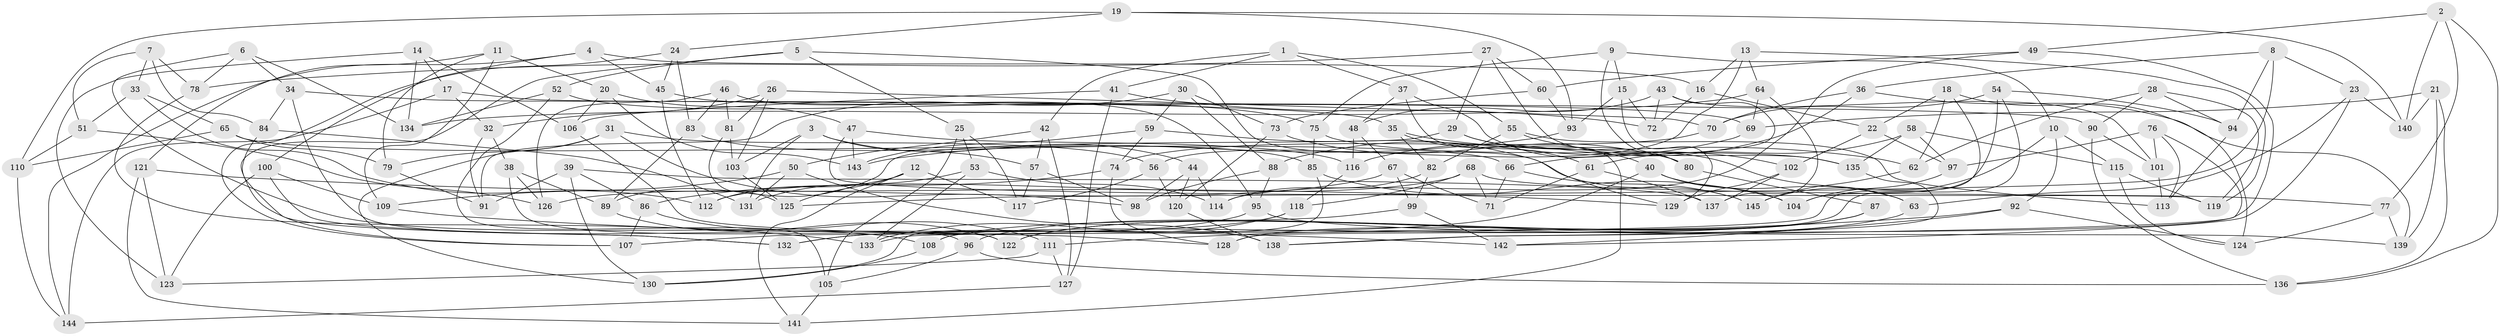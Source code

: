 // Generated by graph-tools (version 1.1) at 2025/02/03/09/25 03:02:53]
// undirected, 145 vertices, 290 edges
graph export_dot {
graph [start="1"]
  node [color=gray90,style=filled];
  1;
  2;
  3;
  4;
  5;
  6;
  7;
  8;
  9;
  10;
  11;
  12;
  13;
  14;
  15;
  16;
  17;
  18;
  19;
  20;
  21;
  22;
  23;
  24;
  25;
  26;
  27;
  28;
  29;
  30;
  31;
  32;
  33;
  34;
  35;
  36;
  37;
  38;
  39;
  40;
  41;
  42;
  43;
  44;
  45;
  46;
  47;
  48;
  49;
  50;
  51;
  52;
  53;
  54;
  55;
  56;
  57;
  58;
  59;
  60;
  61;
  62;
  63;
  64;
  65;
  66;
  67;
  68;
  69;
  70;
  71;
  72;
  73;
  74;
  75;
  76;
  77;
  78;
  79;
  80;
  81;
  82;
  83;
  84;
  85;
  86;
  87;
  88;
  89;
  90;
  91;
  92;
  93;
  94;
  95;
  96;
  97;
  98;
  99;
  100;
  101;
  102;
  103;
  104;
  105;
  106;
  107;
  108;
  109;
  110;
  111;
  112;
  113;
  114;
  115;
  116;
  117;
  118;
  119;
  120;
  121;
  122;
  123;
  124;
  125;
  126;
  127;
  128;
  129;
  130;
  131;
  132;
  133;
  134;
  135;
  136;
  137;
  138;
  139;
  140;
  141;
  142;
  143;
  144;
  145;
  1 -- 55;
  1 -- 41;
  1 -- 42;
  1 -- 37;
  2 -- 77;
  2 -- 49;
  2 -- 136;
  2 -- 140;
  3 -- 131;
  3 -- 44;
  3 -- 57;
  3 -- 103;
  4 -- 45;
  4 -- 16;
  4 -- 144;
  4 -- 100;
  5 -- 25;
  5 -- 52;
  5 -- 129;
  5 -- 107;
  6 -- 134;
  6 -- 34;
  6 -- 108;
  6 -- 78;
  7 -- 51;
  7 -- 33;
  7 -- 84;
  7 -- 78;
  8 -- 23;
  8 -- 94;
  8 -- 36;
  8 -- 125;
  9 -- 15;
  9 -- 75;
  9 -- 80;
  9 -- 10;
  10 -- 145;
  10 -- 92;
  10 -- 115;
  11 -- 20;
  11 -- 121;
  11 -- 109;
  11 -- 79;
  12 -- 141;
  12 -- 117;
  12 -- 125;
  12 -- 112;
  13 -- 64;
  13 -- 56;
  13 -- 119;
  13 -- 16;
  14 -- 17;
  14 -- 106;
  14 -- 134;
  14 -- 123;
  15 -- 72;
  15 -- 93;
  15 -- 129;
  16 -- 72;
  16 -- 22;
  17 -- 144;
  17 -- 32;
  17 -- 90;
  18 -- 124;
  18 -- 22;
  18 -- 62;
  18 -- 133;
  19 -- 93;
  19 -- 140;
  19 -- 110;
  19 -- 24;
  20 -- 47;
  20 -- 143;
  20 -- 106;
  21 -- 69;
  21 -- 136;
  21 -- 139;
  21 -- 140;
  22 -- 97;
  22 -- 102;
  23 -- 140;
  23 -- 142;
  23 -- 63;
  24 -- 45;
  24 -- 107;
  24 -- 83;
  25 -- 53;
  25 -- 105;
  25 -- 117;
  26 -- 32;
  26 -- 81;
  26 -- 70;
  26 -- 103;
  27 -- 78;
  27 -- 29;
  27 -- 135;
  27 -- 60;
  28 -- 90;
  28 -- 62;
  28 -- 94;
  28 -- 119;
  29 -- 40;
  29 -- 80;
  29 -- 89;
  30 -- 59;
  30 -- 91;
  30 -- 73;
  30 -- 88;
  31 -- 56;
  31 -- 79;
  31 -- 130;
  31 -- 98;
  32 -- 38;
  32 -- 91;
  33 -- 112;
  33 -- 65;
  33 -- 51;
  34 -- 84;
  34 -- 35;
  34 -- 96;
  35 -- 62;
  35 -- 82;
  35 -- 61;
  36 -- 139;
  36 -- 116;
  36 -- 70;
  37 -- 48;
  37 -- 141;
  37 -- 63;
  38 -- 122;
  38 -- 89;
  38 -- 126;
  39 -- 130;
  39 -- 137;
  39 -- 91;
  39 -- 86;
  40 -- 104;
  40 -- 132;
  40 -- 63;
  41 -- 72;
  41 -- 127;
  41 -- 106;
  42 -- 57;
  42 -- 127;
  42 -- 50;
  43 -- 66;
  43 -- 48;
  43 -- 101;
  43 -- 72;
  44 -- 114;
  44 -- 120;
  44 -- 98;
  45 -- 112;
  45 -- 69;
  46 -- 95;
  46 -- 126;
  46 -- 81;
  46 -- 83;
  47 -- 119;
  47 -- 116;
  47 -- 143;
  48 -- 67;
  48 -- 116;
  49 -- 60;
  49 -- 114;
  49 -- 128;
  50 -- 109;
  50 -- 138;
  50 -- 131;
  51 -- 126;
  51 -- 110;
  52 -- 105;
  52 -- 75;
  52 -- 134;
  53 -- 133;
  53 -- 114;
  53 -- 131;
  54 -- 70;
  54 -- 104;
  54 -- 94;
  54 -- 108;
  55 -- 82;
  55 -- 113;
  55 -- 102;
  56 -- 117;
  56 -- 120;
  57 -- 117;
  57 -- 98;
  58 -- 97;
  58 -- 115;
  58 -- 135;
  58 -- 61;
  59 -- 145;
  59 -- 143;
  59 -- 74;
  60 -- 93;
  60 -- 73;
  61 -- 71;
  61 -- 137;
  62 -- 145;
  63 -- 122;
  64 -- 137;
  64 -- 69;
  64 -- 134;
  65 -- 79;
  65 -- 110;
  65 -- 66;
  66 -- 71;
  66 -- 145;
  67 -- 99;
  67 -- 126;
  67 -- 71;
  68 -- 112;
  68 -- 118;
  68 -- 77;
  68 -- 71;
  69 -- 88;
  70 -- 74;
  73 -- 80;
  73 -- 120;
  74 -- 128;
  74 -- 86;
  75 -- 85;
  75 -- 135;
  76 -- 101;
  76 -- 113;
  76 -- 138;
  76 -- 97;
  77 -- 139;
  77 -- 124;
  78 -- 133;
  79 -- 91;
  80 -- 87;
  81 -- 125;
  81 -- 103;
  82 -- 114;
  82 -- 99;
  83 -- 85;
  83 -- 89;
  84 -- 131;
  84 -- 132;
  85 -- 104;
  85 -- 130;
  86 -- 111;
  86 -- 107;
  87 -- 122;
  87 -- 128;
  87 -- 96;
  88 -- 98;
  88 -- 95;
  89 -- 122;
  90 -- 136;
  90 -- 101;
  92 -- 124;
  92 -- 142;
  92 -- 111;
  93 -- 143;
  94 -- 113;
  95 -- 107;
  95 -- 139;
  96 -- 136;
  96 -- 105;
  97 -- 104;
  99 -- 108;
  99 -- 142;
  100 -- 132;
  100 -- 123;
  100 -- 109;
  101 -- 113;
  102 -- 129;
  102 -- 137;
  103 -- 125;
  105 -- 141;
  106 -- 128;
  108 -- 130;
  109 -- 142;
  110 -- 144;
  111 -- 127;
  111 -- 123;
  115 -- 119;
  115 -- 124;
  116 -- 118;
  118 -- 132;
  118 -- 133;
  120 -- 138;
  121 -- 123;
  121 -- 129;
  121 -- 141;
  127 -- 144;
  135 -- 138;
}

